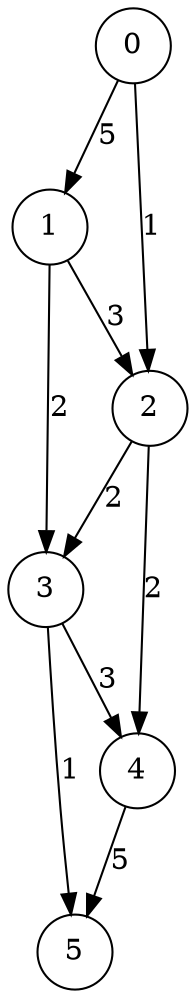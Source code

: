 digraph
{
	node [shape=circle, label="0"] 0;
	node [shape=circle, label="1"] 1;
	node [shape=circle, label="2"] 2;
	node [shape=circle, label="3"] 3;
	node [shape=circle, label="4"] 4;
	node [shape=circle, label="5"] 5;
	0 -> 2 [label="1"]
	0 -> 1 [label="5"]
	1 -> 2 [label="3"]
	1 -> 3 [label="2"]
	2 -> 4 [label="2"]
	2 -> 3 [label="2"]
	3 -> 5 [label="1"]
	3 -> 4 [label="3"]
	4 -> 5 [label="5"]
}
